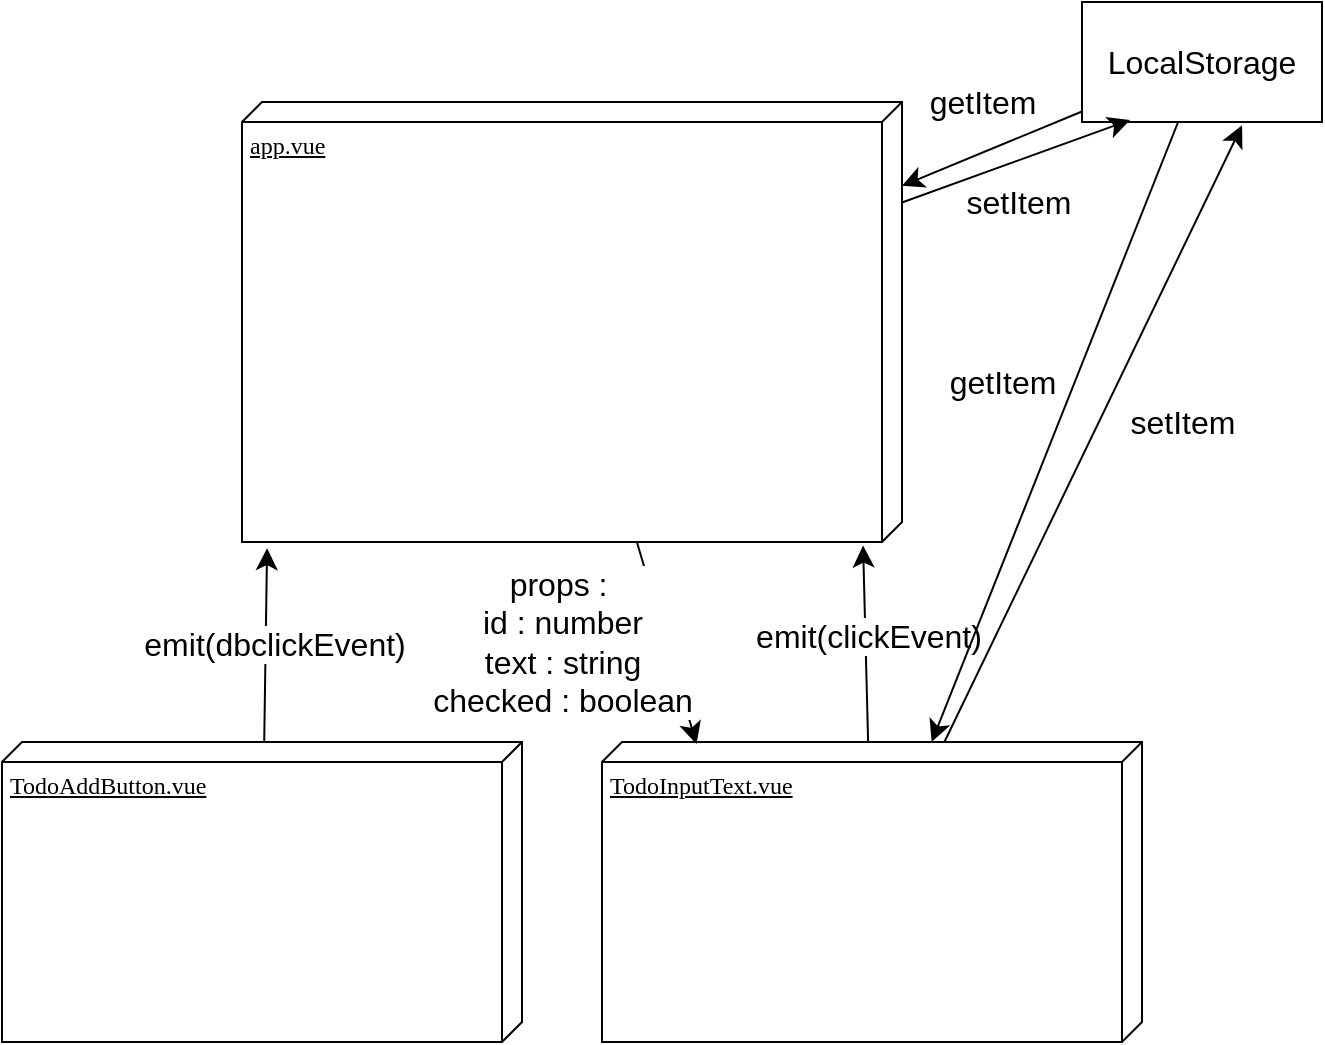 <mxfile version="22.1.18" type="github">
  <diagram name="Page-1" id="5f0bae14-7c28-e335-631c-24af17079c00">
    <mxGraphModel dx="653" dy="766" grid="1" gridSize="10" guides="1" tooltips="1" connect="1" arrows="1" fold="1" page="1" pageScale="1" pageWidth="1100" pageHeight="850" background="none" math="0" shadow="0">
      <root>
        <mxCell id="0" />
        <mxCell id="1" parent="0" />
        <mxCell id="39150e848f15840c-1" value="app.vue&lt;br&gt;" style="verticalAlign=top;align=left;spacingTop=8;spacingLeft=2;spacingRight=12;shape=cube;size=10;direction=south;fontStyle=4;html=1;rounded=0;shadow=0;comic=0;labelBackgroundColor=none;strokeWidth=1;fontFamily=Verdana;fontSize=12" parent="1" vertex="1">
          <mxGeometry x="120" y="70" width="330" height="220" as="geometry" />
        </mxCell>
        <mxCell id="39150e848f15840c-3" value="TodoAddButton.vue" style="verticalAlign=top;align=left;spacingTop=8;spacingLeft=2;spacingRight=12;shape=cube;size=10;direction=south;fontStyle=4;html=1;rounded=0;shadow=0;comic=0;labelBackgroundColor=none;strokeWidth=1;fontFamily=Verdana;fontSize=12" parent="1" vertex="1">
          <mxGeometry y="390" width="260" height="150" as="geometry" />
        </mxCell>
        <mxCell id="xIhWZkwzxBWh5TZMSCm_-5" value="TodoInputText.vue" style="verticalAlign=top;align=left;spacingTop=8;spacingLeft=2;spacingRight=12;shape=cube;size=10;direction=south;fontStyle=4;html=1;rounded=0;shadow=0;comic=0;labelBackgroundColor=none;strokeWidth=1;fontFamily=Verdana;fontSize=12" parent="1" vertex="1">
          <mxGeometry x="300" y="390" width="270" height="150" as="geometry" />
        </mxCell>
        <mxCell id="CExkoDxFVIGX2IWFhRFa-5" style="edgeStyle=none;curved=1;rounded=0;orthogonalLoop=1;jettySize=auto;html=1;entryX=1.008;entryY=0.059;entryDx=0;entryDy=0;entryPerimeter=0;fontSize=12;startSize=8;endSize=8;" edge="1" parent="1" source="xIhWZkwzxBWh5TZMSCm_-5" target="39150e848f15840c-1">
          <mxGeometry relative="1" as="geometry" />
        </mxCell>
        <mxCell id="CExkoDxFVIGX2IWFhRFa-10" value="emit(clickEvent)" style="edgeLabel;html=1;align=center;verticalAlign=middle;resizable=0;points=[];fontSize=16;" vertex="1" connectable="0" parent="CExkoDxFVIGX2IWFhRFa-5">
          <mxGeometry x="0.085" y="-1" relative="1" as="geometry">
            <mxPoint as="offset" />
          </mxGeometry>
        </mxCell>
        <mxCell id="CExkoDxFVIGX2IWFhRFa-7" style="edgeStyle=none;curved=1;rounded=0;orthogonalLoop=1;jettySize=auto;html=1;entryX=0.007;entryY=0.825;entryDx=0;entryDy=0;entryPerimeter=0;fontSize=12;startSize=8;endSize=8;" edge="1" parent="1" source="39150e848f15840c-1" target="xIhWZkwzxBWh5TZMSCm_-5">
          <mxGeometry relative="1" as="geometry" />
        </mxCell>
        <mxCell id="CExkoDxFVIGX2IWFhRFa-11" value="props :&amp;nbsp;&lt;br&gt;id : number&lt;br&gt;text : string&lt;br&gt;checked : boolean" style="edgeLabel;html=1;align=center;verticalAlign=middle;resizable=0;points=[];fontSize=16;" vertex="1" connectable="0" parent="CExkoDxFVIGX2IWFhRFa-7">
          <mxGeometry x="-0.44" y="2" relative="1" as="geometry">
            <mxPoint x="-48" y="22" as="offset" />
          </mxGeometry>
        </mxCell>
        <mxCell id="CExkoDxFVIGX2IWFhRFa-8" style="edgeStyle=none;curved=1;rounded=0;orthogonalLoop=1;jettySize=auto;html=1;entryX=1.014;entryY=0.962;entryDx=0;entryDy=0;entryPerimeter=0;fontSize=12;startSize=8;endSize=8;" edge="1" parent="1" source="39150e848f15840c-3" target="39150e848f15840c-1">
          <mxGeometry relative="1" as="geometry" />
        </mxCell>
        <mxCell id="CExkoDxFVIGX2IWFhRFa-9" value="emit(dbclickEvent)" style="edgeLabel;html=1;align=center;verticalAlign=middle;resizable=0;points=[];fontSize=16;" vertex="1" connectable="0" parent="CExkoDxFVIGX2IWFhRFa-8">
          <mxGeometry x="0.019" y="-4" relative="1" as="geometry">
            <mxPoint as="offset" />
          </mxGeometry>
        </mxCell>
        <mxCell id="CExkoDxFVIGX2IWFhRFa-13" style="edgeStyle=none;curved=1;rounded=0;orthogonalLoop=1;jettySize=auto;html=1;fontSize=12;startSize=8;endSize=8;" edge="1" parent="1" source="CExkoDxFVIGX2IWFhRFa-12" target="39150e848f15840c-1">
          <mxGeometry relative="1" as="geometry" />
        </mxCell>
        <mxCell id="CExkoDxFVIGX2IWFhRFa-17" value="getItem" style="edgeLabel;html=1;align=center;verticalAlign=middle;resizable=0;points=[];fontSize=16;" vertex="1" connectable="0" parent="CExkoDxFVIGX2IWFhRFa-13">
          <mxGeometry x="-0.022" relative="1" as="geometry">
            <mxPoint x="-6" y="-23" as="offset" />
          </mxGeometry>
        </mxCell>
        <mxCell id="CExkoDxFVIGX2IWFhRFa-15" style="edgeStyle=none;curved=1;rounded=0;orthogonalLoop=1;jettySize=auto;html=1;fontSize=12;startSize=8;endSize=8;" edge="1" parent="1" source="CExkoDxFVIGX2IWFhRFa-12" target="xIhWZkwzxBWh5TZMSCm_-5">
          <mxGeometry relative="1" as="geometry" />
        </mxCell>
        <mxCell id="CExkoDxFVIGX2IWFhRFa-12" value="LocalStorage" style="rounded=0;whiteSpace=wrap;html=1;fontSize=16;" vertex="1" parent="1">
          <mxGeometry x="540" y="20" width="120" height="60" as="geometry" />
        </mxCell>
        <mxCell id="CExkoDxFVIGX2IWFhRFa-14" style="edgeStyle=none;curved=1;rounded=0;orthogonalLoop=1;jettySize=auto;html=1;entryX=0.2;entryY=0.983;entryDx=0;entryDy=0;entryPerimeter=0;fontSize=12;startSize=8;endSize=8;" edge="1" parent="1" source="39150e848f15840c-1" target="CExkoDxFVIGX2IWFhRFa-12">
          <mxGeometry relative="1" as="geometry" />
        </mxCell>
        <mxCell id="CExkoDxFVIGX2IWFhRFa-18" value="setItem" style="edgeLabel;html=1;align=center;verticalAlign=middle;resizable=0;points=[];fontSize=16;" vertex="1" connectable="0" parent="CExkoDxFVIGX2IWFhRFa-14">
          <mxGeometry x="-0.004" y="-4" relative="1" as="geometry">
            <mxPoint y="16" as="offset" />
          </mxGeometry>
        </mxCell>
        <mxCell id="CExkoDxFVIGX2IWFhRFa-16" style="edgeStyle=none;curved=1;rounded=0;orthogonalLoop=1;jettySize=auto;html=1;entryX=0.667;entryY=1.028;entryDx=0;entryDy=0;entryPerimeter=0;fontSize=12;startSize=8;endSize=8;" edge="1" parent="1" source="xIhWZkwzxBWh5TZMSCm_-5" target="CExkoDxFVIGX2IWFhRFa-12">
          <mxGeometry relative="1" as="geometry" />
        </mxCell>
        <mxCell id="CExkoDxFVIGX2IWFhRFa-19" value="getItem" style="edgeLabel;html=1;align=center;verticalAlign=middle;resizable=0;points=[];fontSize=16;" vertex="1" connectable="0" parent="1">
          <mxGeometry x="499.63" y="210.003" as="geometry" />
        </mxCell>
        <mxCell id="CExkoDxFVIGX2IWFhRFa-20" value="setItem" style="edgeLabel;html=1;align=center;verticalAlign=middle;resizable=0;points=[];fontSize=16;" vertex="1" connectable="0" parent="1">
          <mxGeometry x="589.998" y="230.001" as="geometry" />
        </mxCell>
      </root>
    </mxGraphModel>
  </diagram>
</mxfile>
